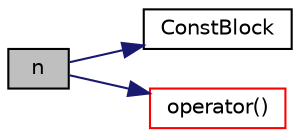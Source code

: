 digraph "n"
{
  bgcolor="transparent";
  edge [fontname="Helvetica",fontsize="10",labelfontname="Helvetica",labelfontsize="10"];
  node [fontname="Helvetica",fontsize="10",shape=record];
  rankdir="LR";
  Node1 [label="n",height=0.2,width=0.4,color="black", fillcolor="grey75", style="filled", fontcolor="black"];
  Node1 -> Node2 [color="midnightblue",fontsize="10",style="solid",fontname="Helvetica"];
  Node2 [label="ConstBlock",height=0.2,width=0.4,color="black",URL="$a00389.html#a08a7b7f9a573ebd0424b39a23e5f2d75",tooltip="Construct for the given matrix. "];
  Node1 -> Node3 [color="midnightblue",fontsize="10",style="solid",fontname="Helvetica"];
  Node3 [label="operator()",height=0.2,width=0.4,color="red",URL="$a00389.html#a53bd706fcfff646196cb4d8a6f231c28",tooltip="Construct and return the sub-ensor corresponding to this block. "];
}
